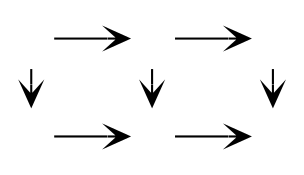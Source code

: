 digraph {
  rankdir=LR;
  node[width=".3",height=".4",shape=plaintext];
  edge[arrowhead=vee, arrowtail=vee];
  A -> B -> C;
  D -> E -> F;
  A -> D;
  B -> E;
  C -> F;
  A[label=""];
  B[label=""];
  C[label=""];
  D[label=""];
  E[label=""];
  F[label=""];
  {rank=same; A,D};
  {rank=same; B,E};
  {rank=same; C,F};
}
